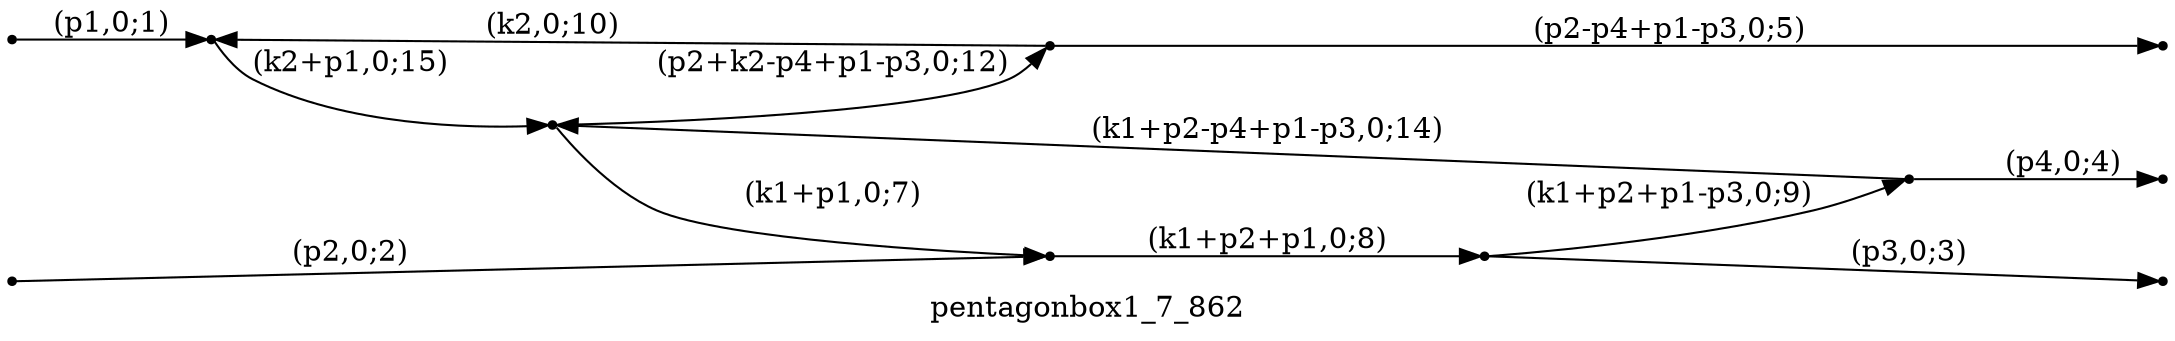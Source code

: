 digraph pentagonbox1_7_862 {
  label="pentagonbox1_7_862";
  rankdir="LR";
  subgraph edges {
    -1 -> 6 [label="(p1,0;1)"];
    -2 -> 1 [label="(p2,0;2)"];
    2 -> -3 [label="(p3,0;3)"];
    4 -> -4 [label="(p4,0;4)"];
    3 -> -5 [label="(p2-p4+p1-p3,0;5)"];
    5 -> 1 [label="(k1+p1,0;7)"];
    1 -> 2 [label="(k1+p2+p1,0;8)"];
    2 -> 4 [label="(k1+p2+p1-p3,0;9)"];
    3 -> 6 [label="(k2,0;10)"];
    5 -> 3 [label="(p2+k2-p4+p1-p3,0;12)"];
    4 -> 5 [label="(k1+p2-p4+p1-p3,0;14)"];
    6 -> 5 [label="(k2+p1,0;15)"];
  }
  subgraph incoming { rank="source"; -1; -2; }
  subgraph outgoing { rank="sink"; -3; -4; -5; }
-5 [shape=point];
-4 [shape=point];
-3 [shape=point];
-2 [shape=point];
-1 [shape=point];
1 [shape=point];
2 [shape=point];
3 [shape=point];
4 [shape=point];
5 [shape=point];
6 [shape=point];
}

